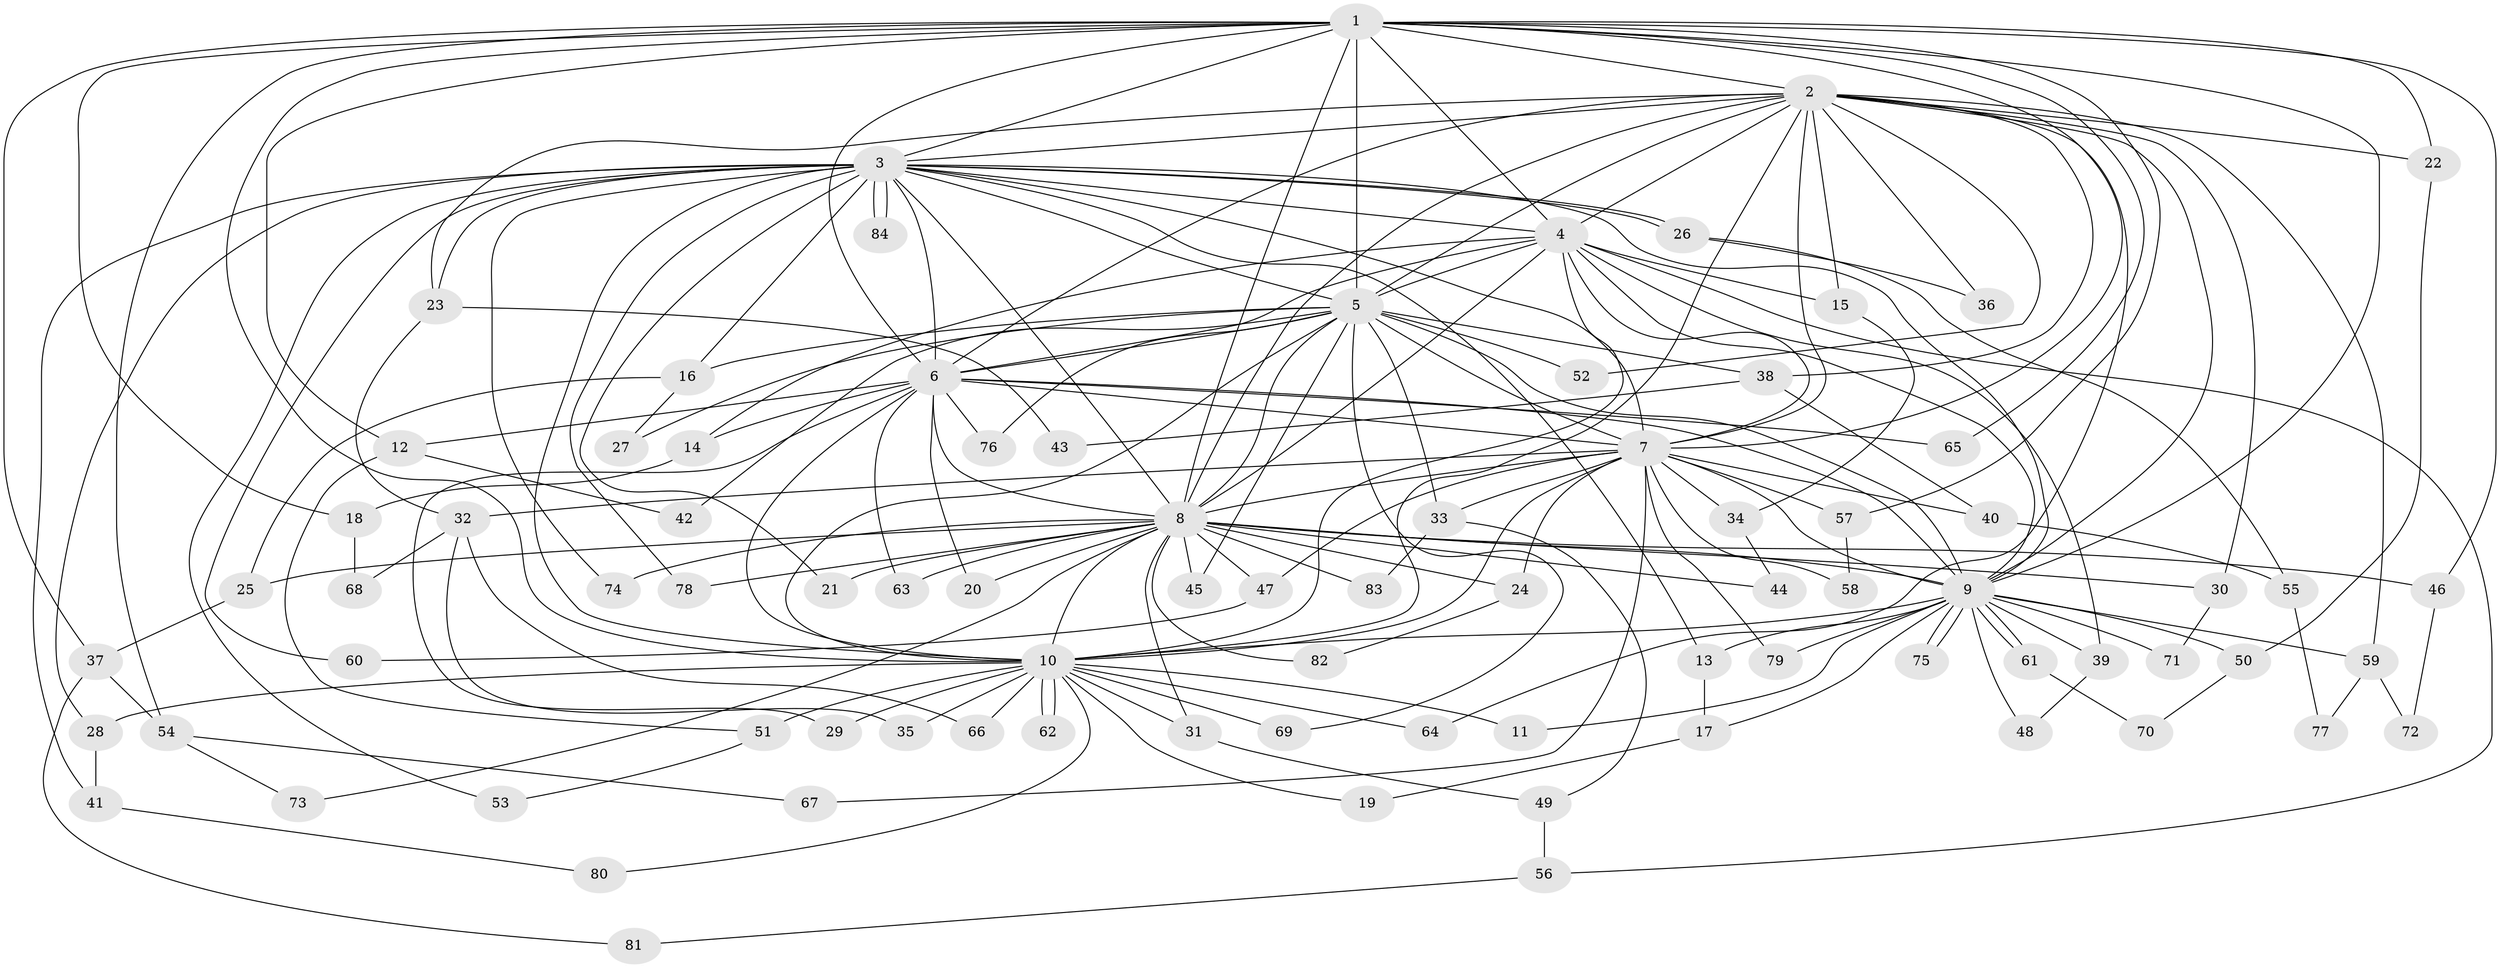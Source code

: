 // coarse degree distribution, {16: 0.03225806451612903, 24: 0.016129032258064516, 22: 0.016129032258064516, 12: 0.016129032258064516, 13: 0.016129032258064516, 20: 0.03225806451612903, 23: 0.016129032258064516, 2: 0.5161290322580645, 3: 0.1774193548387097, 4: 0.11290322580645161, 5: 0.03225806451612903, 1: 0.016129032258064516}
// Generated by graph-tools (version 1.1) at 2025/41/03/06/25 10:41:39]
// undirected, 84 vertices, 193 edges
graph export_dot {
graph [start="1"]
  node [color=gray90,style=filled];
  1;
  2;
  3;
  4;
  5;
  6;
  7;
  8;
  9;
  10;
  11;
  12;
  13;
  14;
  15;
  16;
  17;
  18;
  19;
  20;
  21;
  22;
  23;
  24;
  25;
  26;
  27;
  28;
  29;
  30;
  31;
  32;
  33;
  34;
  35;
  36;
  37;
  38;
  39;
  40;
  41;
  42;
  43;
  44;
  45;
  46;
  47;
  48;
  49;
  50;
  51;
  52;
  53;
  54;
  55;
  56;
  57;
  58;
  59;
  60;
  61;
  62;
  63;
  64;
  65;
  66;
  67;
  68;
  69;
  70;
  71;
  72;
  73;
  74;
  75;
  76;
  77;
  78;
  79;
  80;
  81;
  82;
  83;
  84;
  1 -- 2;
  1 -- 3;
  1 -- 4;
  1 -- 5;
  1 -- 6;
  1 -- 7;
  1 -- 8;
  1 -- 9;
  1 -- 10;
  1 -- 12;
  1 -- 18;
  1 -- 22;
  1 -- 37;
  1 -- 46;
  1 -- 54;
  1 -- 57;
  1 -- 65;
  2 -- 3;
  2 -- 4;
  2 -- 5;
  2 -- 6;
  2 -- 7;
  2 -- 8;
  2 -- 9;
  2 -- 10;
  2 -- 15;
  2 -- 22;
  2 -- 23;
  2 -- 30;
  2 -- 36;
  2 -- 38;
  2 -- 52;
  2 -- 59;
  2 -- 64;
  3 -- 4;
  3 -- 5;
  3 -- 6;
  3 -- 7;
  3 -- 8;
  3 -- 9;
  3 -- 10;
  3 -- 13;
  3 -- 16;
  3 -- 21;
  3 -- 23;
  3 -- 26;
  3 -- 26;
  3 -- 28;
  3 -- 41;
  3 -- 53;
  3 -- 60;
  3 -- 74;
  3 -- 78;
  3 -- 84;
  3 -- 84;
  4 -- 5;
  4 -- 6;
  4 -- 7;
  4 -- 8;
  4 -- 9;
  4 -- 10;
  4 -- 14;
  4 -- 15;
  4 -- 39;
  4 -- 56;
  5 -- 6;
  5 -- 7;
  5 -- 8;
  5 -- 9;
  5 -- 10;
  5 -- 16;
  5 -- 27;
  5 -- 33;
  5 -- 38;
  5 -- 42;
  5 -- 45;
  5 -- 52;
  5 -- 69;
  5 -- 76;
  6 -- 7;
  6 -- 8;
  6 -- 9;
  6 -- 10;
  6 -- 12;
  6 -- 14;
  6 -- 20;
  6 -- 29;
  6 -- 63;
  6 -- 65;
  6 -- 76;
  7 -- 8;
  7 -- 9;
  7 -- 10;
  7 -- 24;
  7 -- 32;
  7 -- 33;
  7 -- 34;
  7 -- 40;
  7 -- 47;
  7 -- 57;
  7 -- 58;
  7 -- 67;
  7 -- 79;
  8 -- 9;
  8 -- 10;
  8 -- 20;
  8 -- 21;
  8 -- 24;
  8 -- 25;
  8 -- 30;
  8 -- 31;
  8 -- 44;
  8 -- 45;
  8 -- 46;
  8 -- 47;
  8 -- 63;
  8 -- 73;
  8 -- 74;
  8 -- 78;
  8 -- 82;
  8 -- 83;
  9 -- 10;
  9 -- 11;
  9 -- 13;
  9 -- 17;
  9 -- 39;
  9 -- 48;
  9 -- 50;
  9 -- 59;
  9 -- 61;
  9 -- 61;
  9 -- 71;
  9 -- 75;
  9 -- 75;
  9 -- 79;
  10 -- 11;
  10 -- 19;
  10 -- 28;
  10 -- 29;
  10 -- 31;
  10 -- 35;
  10 -- 51;
  10 -- 62;
  10 -- 62;
  10 -- 64;
  10 -- 66;
  10 -- 69;
  10 -- 80;
  12 -- 42;
  12 -- 51;
  13 -- 17;
  14 -- 18;
  15 -- 34;
  16 -- 25;
  16 -- 27;
  17 -- 19;
  18 -- 68;
  22 -- 50;
  23 -- 32;
  23 -- 43;
  24 -- 82;
  25 -- 37;
  26 -- 36;
  26 -- 55;
  28 -- 41;
  30 -- 71;
  31 -- 49;
  32 -- 35;
  32 -- 66;
  32 -- 68;
  33 -- 49;
  33 -- 83;
  34 -- 44;
  37 -- 54;
  37 -- 81;
  38 -- 40;
  38 -- 43;
  39 -- 48;
  40 -- 55;
  41 -- 80;
  46 -- 72;
  47 -- 60;
  49 -- 56;
  50 -- 70;
  51 -- 53;
  54 -- 67;
  54 -- 73;
  55 -- 77;
  56 -- 81;
  57 -- 58;
  59 -- 72;
  59 -- 77;
  61 -- 70;
}
